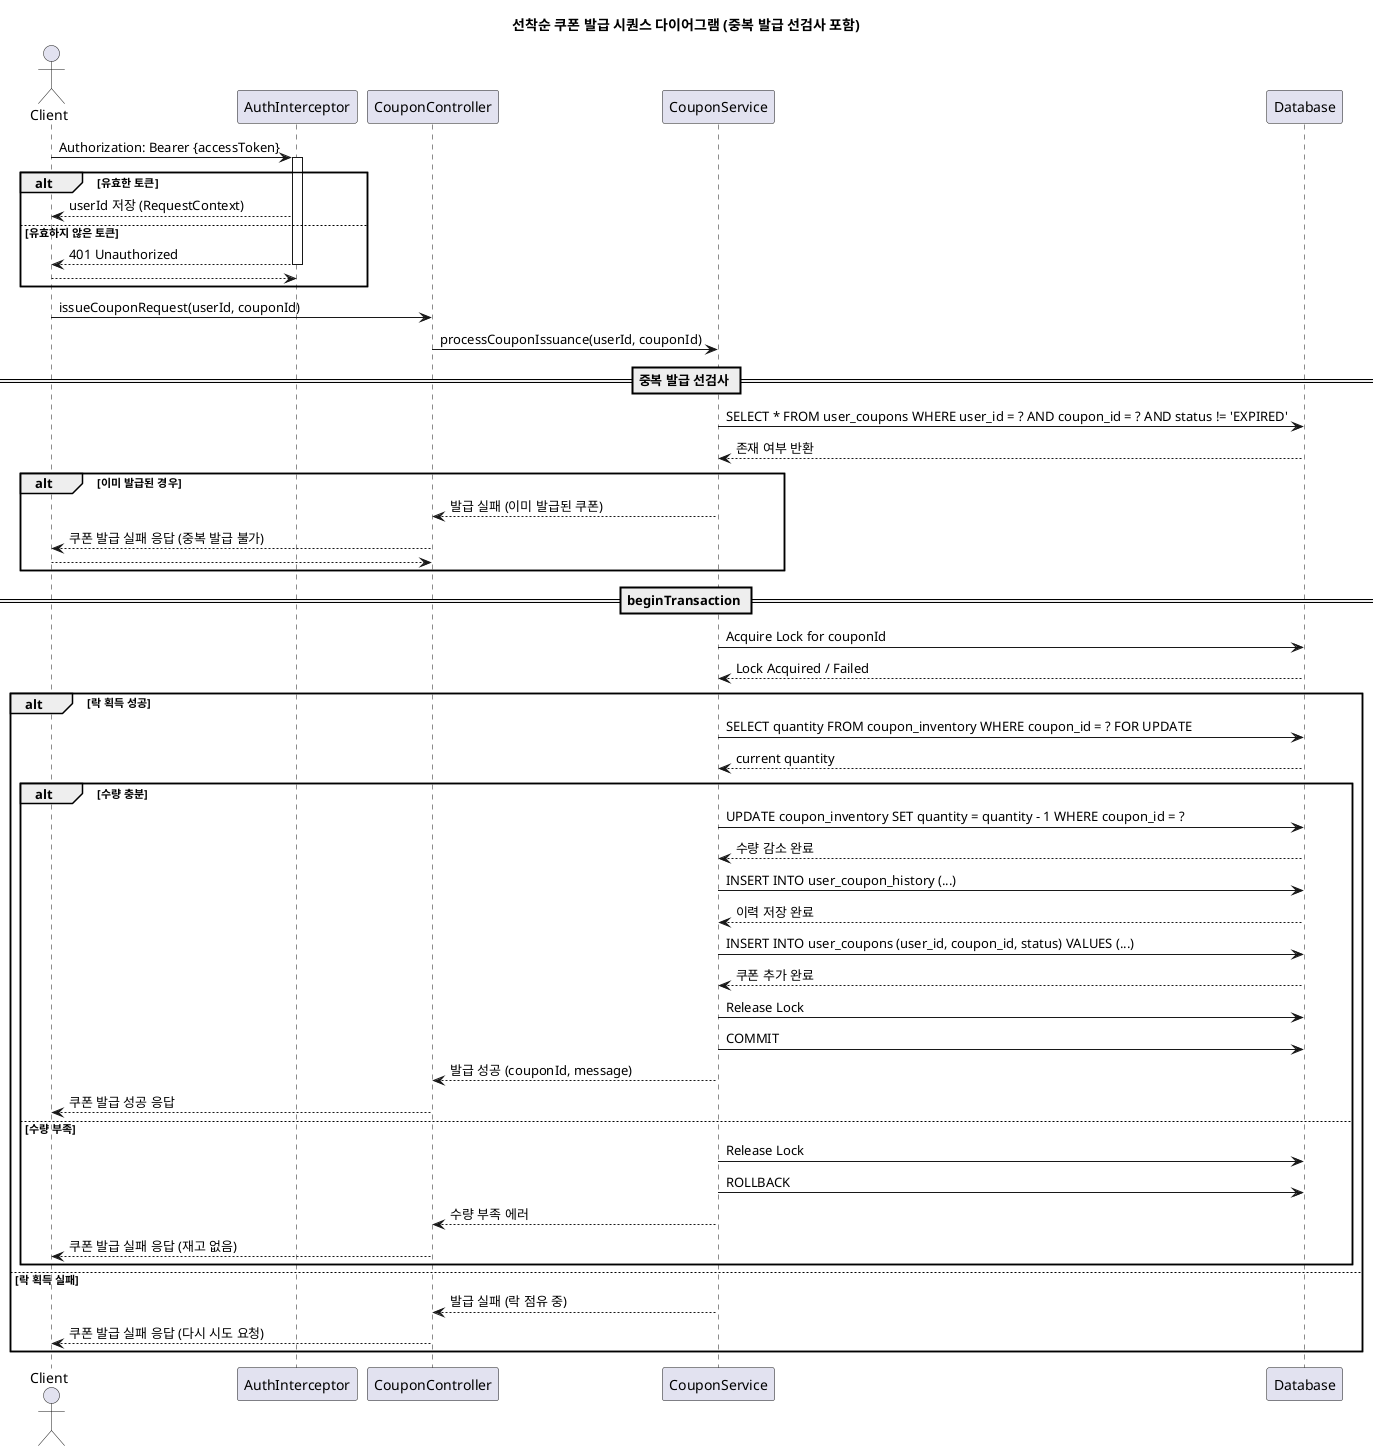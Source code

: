 @startuml
title 선착순 쿠폰 발급 시퀀스 다이어그램 (중복 발급 선검사 포함)

actor Client
participant "AuthInterceptor" as Auth
participant "CouponController" as API
participant "CouponService" as Coupon
participant Database

Client -> Auth : Authorization: Bearer {accessToken}
activate Auth
alt 유효한 토큰
    Auth --> Client : userId 저장 (RequestContext)
else 유효하지 않은 토큰
    Auth --> Client : 401 Unauthorized
    deactivate Auth
    return
end
deactivate Auth

Client -> API : issueCouponRequest(userId, couponId)

API -> Coupon : processCouponIssuance(userId, couponId)

== 중복 발급 선검사 ==
Coupon -> Database : SELECT * FROM user_coupons WHERE user_id = ? AND coupon_id = ? AND status != 'EXPIRED'
Database --> Coupon : 존재 여부 반환

alt 이미 발급된 경우
    Coupon --> API : 발급 실패 (이미 발급된 쿠폰)
    API --> Client : 쿠폰 발급 실패 응답 (중복 발급 불가)
    return
end

== beginTransaction ==
Coupon -> Database : Acquire Lock for couponId
Database --> Coupon : Lock Acquired / Failed

alt 락 획득 성공

    Coupon -> Database : SELECT quantity FROM coupon_inventory WHERE coupon_id = ? FOR UPDATE
    Database --> Coupon : current quantity

    alt 수량 충분
        Coupon -> Database : UPDATE coupon_inventory SET quantity = quantity - 1 WHERE coupon_id = ?
        Database --> Coupon : 수량 감소 완료

        Coupon -> Database : INSERT INTO user_coupon_history (...)
        Database --> Coupon : 이력 저장 완료

        Coupon -> Database : INSERT INTO user_coupons (user_id, coupon_id, status) VALUES (...)
        Database --> Coupon : 쿠폰 추가 완료

        Coupon -> Database : Release Lock
        Coupon -> Database : COMMIT

        Coupon --> API : 발급 성공 (couponId, message)
        API --> Client : 쿠폰 발급 성공 응답

    else 수량 부족
        Coupon -> Database : Release Lock
        Coupon -> Database : ROLLBACK
        Coupon --> API : 수량 부족 에러
        API --> Client : 쿠폰 발급 실패 응답 (재고 없음)

    end

else 락 획득 실패
    Coupon --> API : 발급 실패 (락 점유 중)
    API --> Client : 쿠폰 발급 실패 응답 (다시 시도 요청)
end

@enduml
